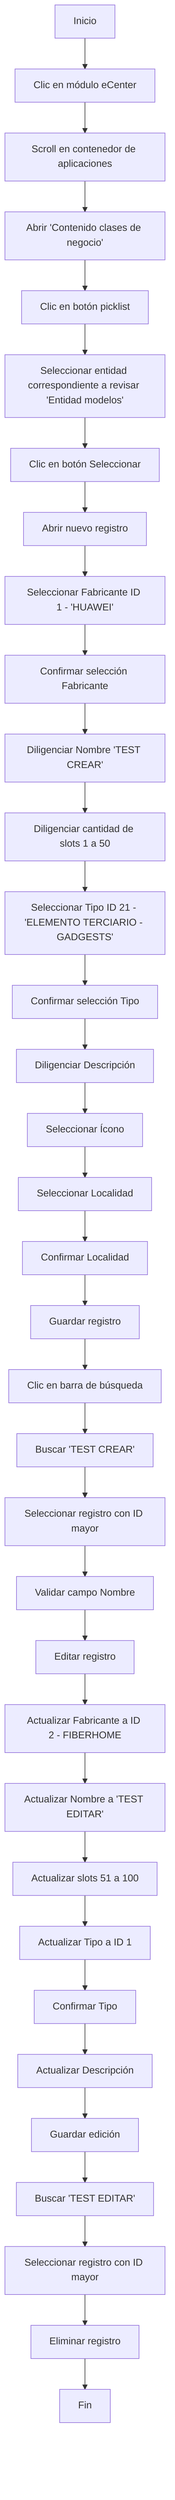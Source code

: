 flowchart TD
    A[Inicio] --> B[Clic en módulo eCenter]
    B --> C[Scroll en contenedor de aplicaciones]
    C --> D[Abrir 'Contenido clases de negocio']
    D --> E[Clic en botón picklist]
    E --> F[Seleccionar entidad correspondiente a revisar 'Entidad modelos']
    F --> G[Clic en botón Seleccionar]
    G --> H[Abrir nuevo registro]
    H --> I[Seleccionar Fabricante ID 1 - 'HUAWEI']
    I --> J[Confirmar selección Fabricante]
    J --> K[Diligenciar Nombre 'TEST CREAR']
    K --> L[Diligenciar cantidad de slots 1 a 50]
    L --> M[Seleccionar Tipo ID 21 - 'ELEMENTO TERCIARIO - GADGESTS']
    M --> N[Confirmar selección Tipo]
    N --> O[Diligenciar Descripción]
    O --> P[Seleccionar Ícono]
    P --> Q[Seleccionar Localidad]
    Q --> R[Confirmar Localidad]
    R --> S[Guardar registro]

    S --> T[Clic en barra de búsqueda]
    T --> U[Buscar 'TEST CREAR']
    U --> V[Seleccionar registro con ID mayor]
    V --> W[Validar campo Nombre]

    W --> X[Editar registro]
    X --> Y[Actualizar Fabricante a ID 2 - FIBERHOME]
    Y --> Z[Actualizar Nombre a 'TEST EDITAR']
    Z --> AA[Actualizar slots 51 a 100]
    AA --> AB[Actualizar Tipo a ID 1]
    AB --> AC[Confirmar Tipo]
    AC --> AD[Actualizar Descripción]
    AD --> AE[Guardar edición]
    AE --> AF[Buscar 'TEST EDITAR']
    AF --> AG[Seleccionar registro con ID mayor]
    AG --> AH[Eliminar registro]
    AH --> AI[Fin]